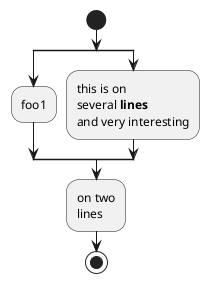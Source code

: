 {
  "sha1": "dr8hk48pxfdmt020ib850e56yx99den",
  "insertion": {
    "when": "2024-06-01T09:03:03.375Z",
    "user": "plantuml@gmail.com"
  }
}
@startuml
start
split
	:foo1;
split again
  :this is on
  several <b>lines
  and very interesting;
'	stop
endsplit

:on two
lines;

stop
@enduml
